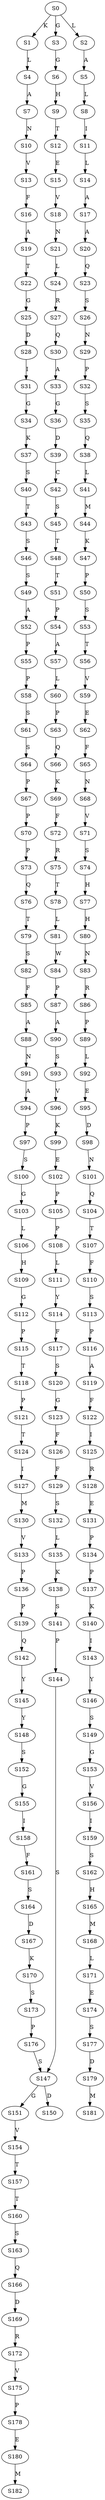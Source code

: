 strict digraph  {
	S0 -> S1 [ label = K ];
	S0 -> S2 [ label = L ];
	S0 -> S3 [ label = G ];
	S1 -> S4 [ label = L ];
	S2 -> S5 [ label = A ];
	S3 -> S6 [ label = G ];
	S4 -> S7 [ label = A ];
	S5 -> S8 [ label = L ];
	S6 -> S9 [ label = H ];
	S7 -> S10 [ label = N ];
	S8 -> S11 [ label = I ];
	S9 -> S12 [ label = T ];
	S10 -> S13 [ label = V ];
	S11 -> S14 [ label = L ];
	S12 -> S15 [ label = E ];
	S13 -> S16 [ label = F ];
	S14 -> S17 [ label = A ];
	S15 -> S18 [ label = V ];
	S16 -> S19 [ label = A ];
	S17 -> S20 [ label = A ];
	S18 -> S21 [ label = N ];
	S19 -> S22 [ label = T ];
	S20 -> S23 [ label = Q ];
	S21 -> S24 [ label = L ];
	S22 -> S25 [ label = G ];
	S23 -> S26 [ label = S ];
	S24 -> S27 [ label = R ];
	S25 -> S28 [ label = D ];
	S26 -> S29 [ label = N ];
	S27 -> S30 [ label = Q ];
	S28 -> S31 [ label = I ];
	S29 -> S32 [ label = P ];
	S30 -> S33 [ label = A ];
	S31 -> S34 [ label = G ];
	S32 -> S35 [ label = S ];
	S33 -> S36 [ label = G ];
	S34 -> S37 [ label = K ];
	S35 -> S38 [ label = Q ];
	S36 -> S39 [ label = D ];
	S37 -> S40 [ label = S ];
	S38 -> S41 [ label = L ];
	S39 -> S42 [ label = C ];
	S40 -> S43 [ label = T ];
	S41 -> S44 [ label = M ];
	S42 -> S45 [ label = S ];
	S43 -> S46 [ label = S ];
	S44 -> S47 [ label = K ];
	S45 -> S48 [ label = T ];
	S46 -> S49 [ label = S ];
	S47 -> S50 [ label = P ];
	S48 -> S51 [ label = T ];
	S49 -> S52 [ label = A ];
	S50 -> S53 [ label = S ];
	S51 -> S54 [ label = P ];
	S52 -> S55 [ label = P ];
	S53 -> S56 [ label = T ];
	S54 -> S57 [ label = A ];
	S55 -> S58 [ label = P ];
	S56 -> S59 [ label = V ];
	S57 -> S60 [ label = L ];
	S58 -> S61 [ label = S ];
	S59 -> S62 [ label = E ];
	S60 -> S63 [ label = P ];
	S61 -> S64 [ label = S ];
	S62 -> S65 [ label = F ];
	S63 -> S66 [ label = Q ];
	S64 -> S67 [ label = P ];
	S65 -> S68 [ label = N ];
	S66 -> S69 [ label = K ];
	S67 -> S70 [ label = P ];
	S68 -> S71 [ label = V ];
	S69 -> S72 [ label = F ];
	S70 -> S73 [ label = P ];
	S71 -> S74 [ label = S ];
	S72 -> S75 [ label = R ];
	S73 -> S76 [ label = Q ];
	S74 -> S77 [ label = H ];
	S75 -> S78 [ label = T ];
	S76 -> S79 [ label = T ];
	S77 -> S80 [ label = H ];
	S78 -> S81 [ label = L ];
	S79 -> S82 [ label = S ];
	S80 -> S83 [ label = N ];
	S81 -> S84 [ label = W ];
	S82 -> S85 [ label = F ];
	S83 -> S86 [ label = R ];
	S84 -> S87 [ label = P ];
	S85 -> S88 [ label = A ];
	S86 -> S89 [ label = P ];
	S87 -> S90 [ label = A ];
	S88 -> S91 [ label = N ];
	S89 -> S92 [ label = L ];
	S90 -> S93 [ label = S ];
	S91 -> S94 [ label = A ];
	S92 -> S95 [ label = E ];
	S93 -> S96 [ label = V ];
	S94 -> S97 [ label = P ];
	S95 -> S98 [ label = D ];
	S96 -> S99 [ label = K ];
	S97 -> S100 [ label = S ];
	S98 -> S101 [ label = N ];
	S99 -> S102 [ label = E ];
	S100 -> S103 [ label = G ];
	S101 -> S104 [ label = Q ];
	S102 -> S105 [ label = P ];
	S103 -> S106 [ label = L ];
	S104 -> S107 [ label = T ];
	S105 -> S108 [ label = P ];
	S106 -> S109 [ label = H ];
	S107 -> S110 [ label = F ];
	S108 -> S111 [ label = L ];
	S109 -> S112 [ label = G ];
	S110 -> S113 [ label = S ];
	S111 -> S114 [ label = Y ];
	S112 -> S115 [ label = P ];
	S113 -> S116 [ label = P ];
	S114 -> S117 [ label = F ];
	S115 -> S118 [ label = T ];
	S116 -> S119 [ label = A ];
	S117 -> S120 [ label = S ];
	S118 -> S121 [ label = P ];
	S119 -> S122 [ label = F ];
	S120 -> S123 [ label = G ];
	S121 -> S124 [ label = T ];
	S122 -> S125 [ label = I ];
	S123 -> S126 [ label = F ];
	S124 -> S127 [ label = I ];
	S125 -> S128 [ label = R ];
	S126 -> S129 [ label = F ];
	S127 -> S130 [ label = M ];
	S128 -> S131 [ label = E ];
	S129 -> S132 [ label = S ];
	S130 -> S133 [ label = V ];
	S131 -> S134 [ label = P ];
	S132 -> S135 [ label = L ];
	S133 -> S136 [ label = P ];
	S134 -> S137 [ label = P ];
	S135 -> S138 [ label = K ];
	S136 -> S139 [ label = P ];
	S137 -> S140 [ label = K ];
	S138 -> S141 [ label = S ];
	S139 -> S142 [ label = Q ];
	S140 -> S143 [ label = I ];
	S141 -> S144 [ label = P ];
	S142 -> S145 [ label = Y ];
	S143 -> S146 [ label = Y ];
	S144 -> S147 [ label = S ];
	S145 -> S148 [ label = Y ];
	S146 -> S149 [ label = S ];
	S147 -> S150 [ label = D ];
	S147 -> S151 [ label = G ];
	S148 -> S152 [ label = S ];
	S149 -> S153 [ label = G ];
	S151 -> S154 [ label = V ];
	S152 -> S155 [ label = G ];
	S153 -> S156 [ label = V ];
	S154 -> S157 [ label = T ];
	S155 -> S158 [ label = I ];
	S156 -> S159 [ label = I ];
	S157 -> S160 [ label = T ];
	S158 -> S161 [ label = F ];
	S159 -> S162 [ label = S ];
	S160 -> S163 [ label = S ];
	S161 -> S164 [ label = S ];
	S162 -> S165 [ label = H ];
	S163 -> S166 [ label = Q ];
	S164 -> S167 [ label = D ];
	S165 -> S168 [ label = M ];
	S166 -> S169 [ label = D ];
	S167 -> S170 [ label = K ];
	S168 -> S171 [ label = L ];
	S169 -> S172 [ label = R ];
	S170 -> S173 [ label = S ];
	S171 -> S174 [ label = E ];
	S172 -> S175 [ label = V ];
	S173 -> S176 [ label = P ];
	S174 -> S177 [ label = S ];
	S175 -> S178 [ label = P ];
	S176 -> S147 [ label = S ];
	S177 -> S179 [ label = D ];
	S178 -> S180 [ label = E ];
	S179 -> S181 [ label = M ];
	S180 -> S182 [ label = M ];
}

